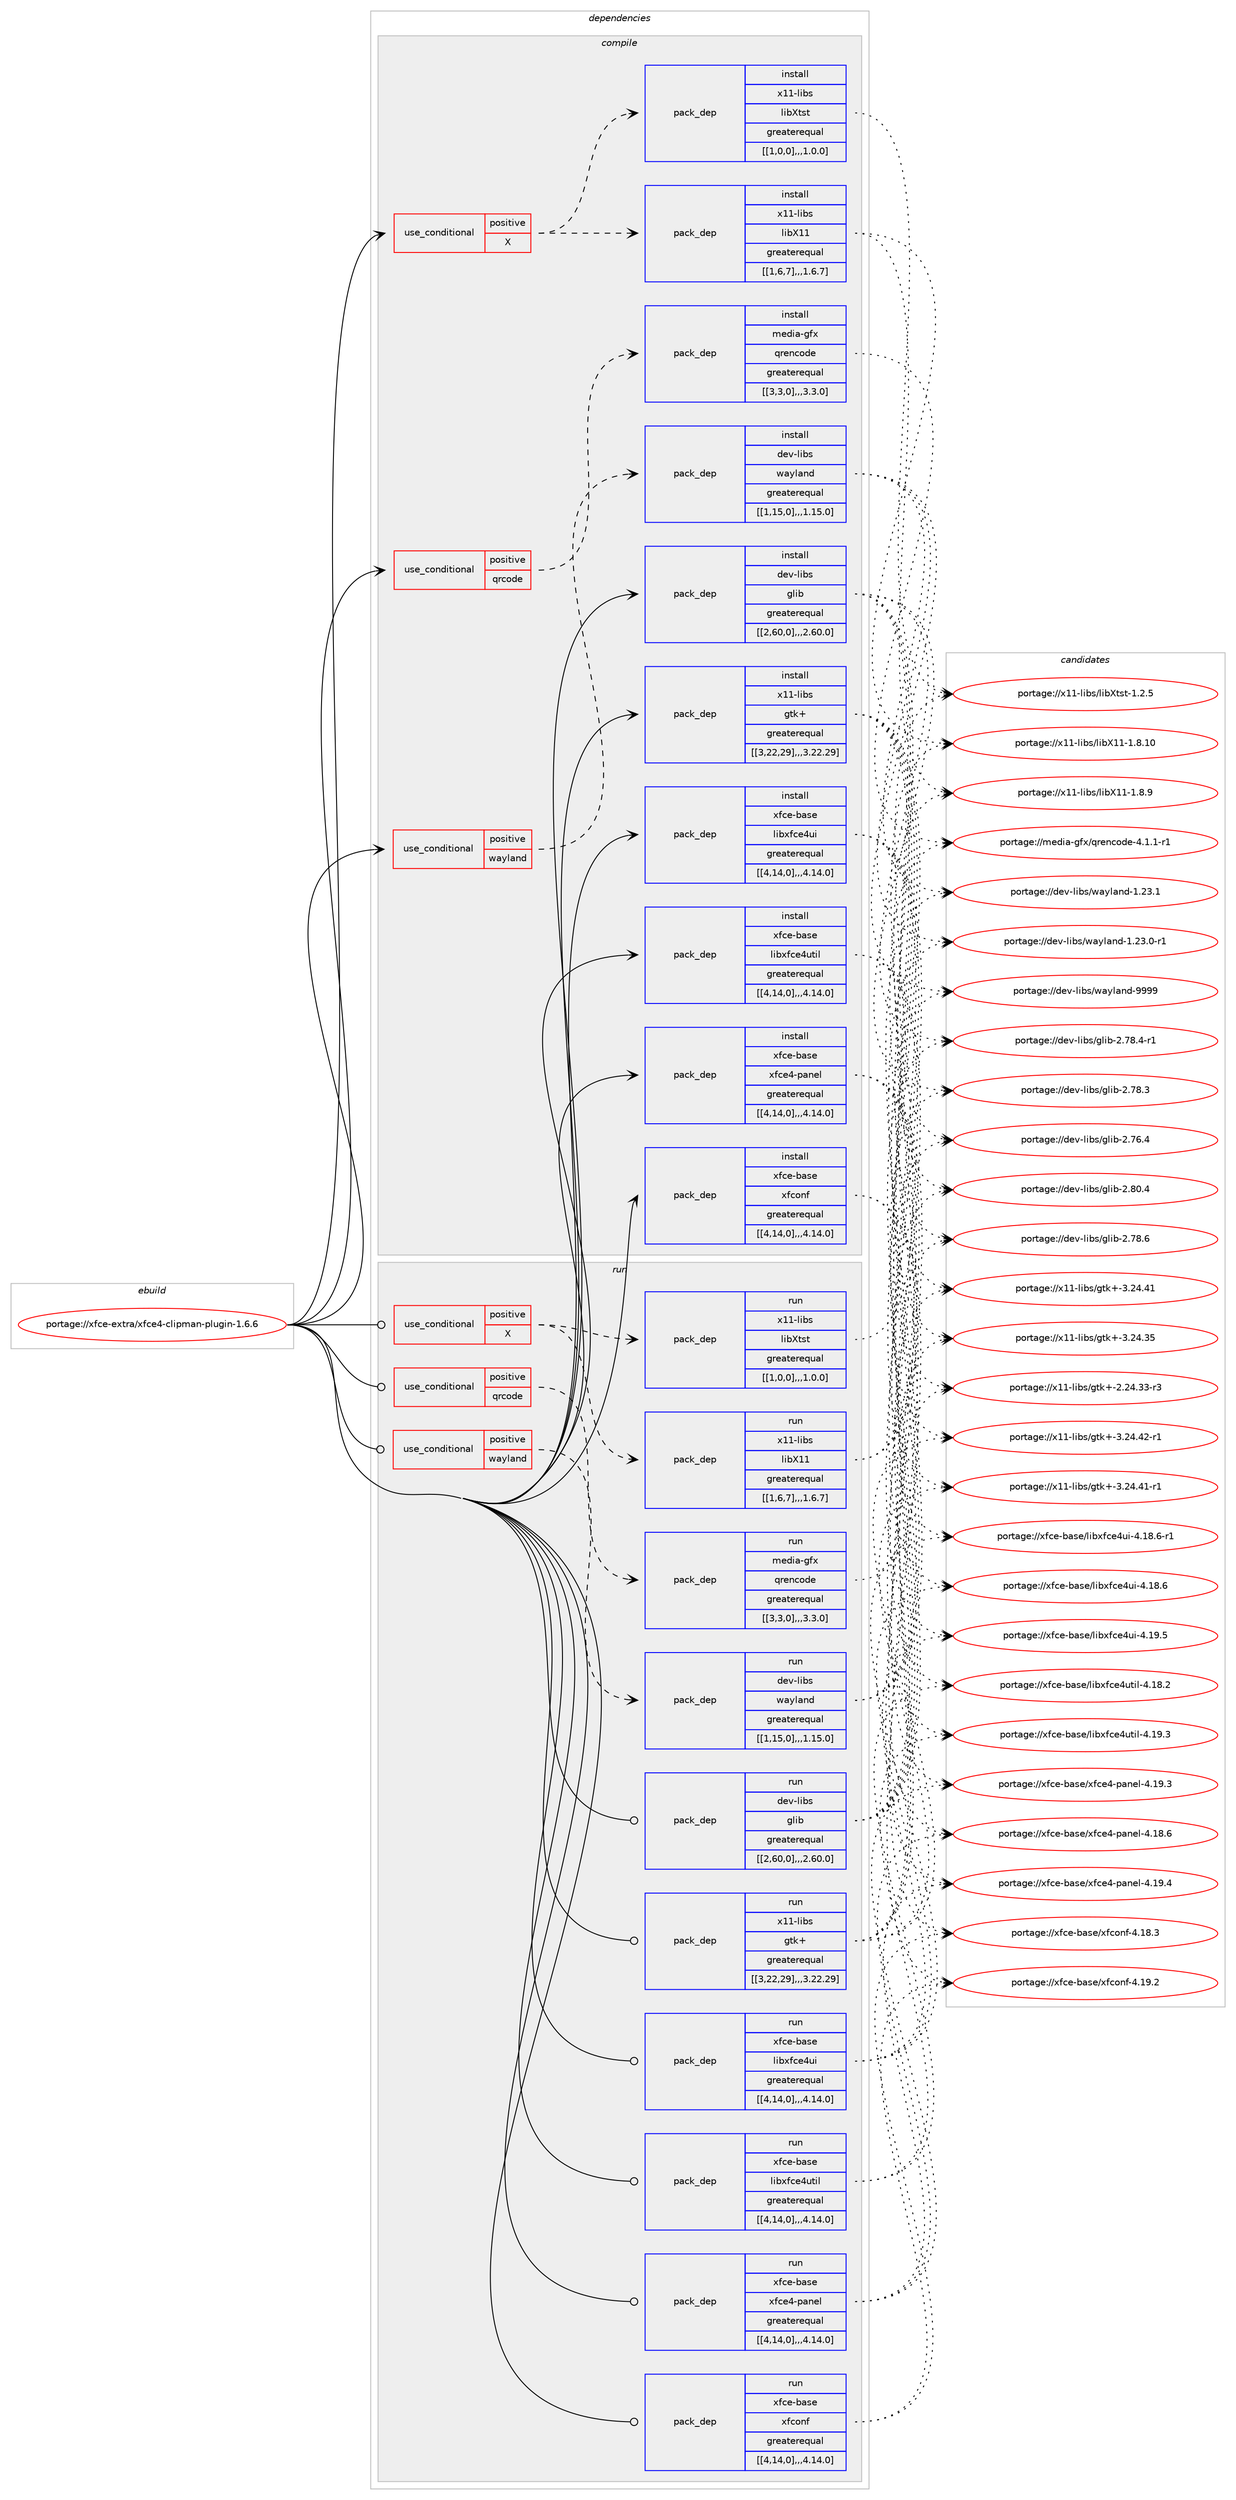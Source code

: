 digraph prolog {

# *************
# Graph options
# *************

newrank=true;
concentrate=true;
compound=true;
graph [rankdir=LR,fontname=Helvetica,fontsize=10,ranksep=1.5];#, ranksep=2.5, nodesep=0.2];
edge  [arrowhead=vee];
node  [fontname=Helvetica,fontsize=10];

# **********
# The ebuild
# **********

subgraph cluster_leftcol {
color=gray;
label=<<i>ebuild</i>>;
id [label="portage://xfce-extra/xfce4-clipman-plugin-1.6.6", color=red, width=4, href="../xfce-extra/xfce4-clipman-plugin-1.6.6.svg"];
}

# ****************
# The dependencies
# ****************

subgraph cluster_midcol {
color=gray;
label=<<i>dependencies</i>>;
subgraph cluster_compile {
fillcolor="#eeeeee";
style=filled;
label=<<i>compile</i>>;
subgraph cond12737 {
dependency37287 [label=<<TABLE BORDER="0" CELLBORDER="1" CELLSPACING="0" CELLPADDING="4"><TR><TD ROWSPAN="3" CELLPADDING="10">use_conditional</TD></TR><TR><TD>positive</TD></TR><TR><TD>X</TD></TR></TABLE>>, shape=none, color=red];
subgraph pack24302 {
dependency37288 [label=<<TABLE BORDER="0" CELLBORDER="1" CELLSPACING="0" CELLPADDING="4" WIDTH="220"><TR><TD ROWSPAN="6" CELLPADDING="30">pack_dep</TD></TR><TR><TD WIDTH="110">install</TD></TR><TR><TD>x11-libs</TD></TR><TR><TD>libX11</TD></TR><TR><TD>greaterequal</TD></TR><TR><TD>[[1,6,7],,,1.6.7]</TD></TR></TABLE>>, shape=none, color=blue];
}
dependency37287:e -> dependency37288:w [weight=20,style="dashed",arrowhead="vee"];
subgraph pack24303 {
dependency37289 [label=<<TABLE BORDER="0" CELLBORDER="1" CELLSPACING="0" CELLPADDING="4" WIDTH="220"><TR><TD ROWSPAN="6" CELLPADDING="30">pack_dep</TD></TR><TR><TD WIDTH="110">install</TD></TR><TR><TD>x11-libs</TD></TR><TR><TD>libXtst</TD></TR><TR><TD>greaterequal</TD></TR><TR><TD>[[1,0,0],,,1.0.0]</TD></TR></TABLE>>, shape=none, color=blue];
}
dependency37287:e -> dependency37289:w [weight=20,style="dashed",arrowhead="vee"];
}
id:e -> dependency37287:w [weight=20,style="solid",arrowhead="vee"];
subgraph cond12738 {
dependency37290 [label=<<TABLE BORDER="0" CELLBORDER="1" CELLSPACING="0" CELLPADDING="4"><TR><TD ROWSPAN="3" CELLPADDING="10">use_conditional</TD></TR><TR><TD>positive</TD></TR><TR><TD>qrcode</TD></TR></TABLE>>, shape=none, color=red];
subgraph pack24304 {
dependency37291 [label=<<TABLE BORDER="0" CELLBORDER="1" CELLSPACING="0" CELLPADDING="4" WIDTH="220"><TR><TD ROWSPAN="6" CELLPADDING="30">pack_dep</TD></TR><TR><TD WIDTH="110">install</TD></TR><TR><TD>media-gfx</TD></TR><TR><TD>qrencode</TD></TR><TR><TD>greaterequal</TD></TR><TR><TD>[[3,3,0],,,3.3.0]</TD></TR></TABLE>>, shape=none, color=blue];
}
dependency37290:e -> dependency37291:w [weight=20,style="dashed",arrowhead="vee"];
}
id:e -> dependency37290:w [weight=20,style="solid",arrowhead="vee"];
subgraph cond12739 {
dependency37292 [label=<<TABLE BORDER="0" CELLBORDER="1" CELLSPACING="0" CELLPADDING="4"><TR><TD ROWSPAN="3" CELLPADDING="10">use_conditional</TD></TR><TR><TD>positive</TD></TR><TR><TD>wayland</TD></TR></TABLE>>, shape=none, color=red];
subgraph pack24305 {
dependency37293 [label=<<TABLE BORDER="0" CELLBORDER="1" CELLSPACING="0" CELLPADDING="4" WIDTH="220"><TR><TD ROWSPAN="6" CELLPADDING="30">pack_dep</TD></TR><TR><TD WIDTH="110">install</TD></TR><TR><TD>dev-libs</TD></TR><TR><TD>wayland</TD></TR><TR><TD>greaterequal</TD></TR><TR><TD>[[1,15,0],,,1.15.0]</TD></TR></TABLE>>, shape=none, color=blue];
}
dependency37292:e -> dependency37293:w [weight=20,style="dashed",arrowhead="vee"];
}
id:e -> dependency37292:w [weight=20,style="solid",arrowhead="vee"];
subgraph pack24306 {
dependency37294 [label=<<TABLE BORDER="0" CELLBORDER="1" CELLSPACING="0" CELLPADDING="4" WIDTH="220"><TR><TD ROWSPAN="6" CELLPADDING="30">pack_dep</TD></TR><TR><TD WIDTH="110">install</TD></TR><TR><TD>dev-libs</TD></TR><TR><TD>glib</TD></TR><TR><TD>greaterequal</TD></TR><TR><TD>[[2,60,0],,,2.60.0]</TD></TR></TABLE>>, shape=none, color=blue];
}
id:e -> dependency37294:w [weight=20,style="solid",arrowhead="vee"];
subgraph pack24307 {
dependency37295 [label=<<TABLE BORDER="0" CELLBORDER="1" CELLSPACING="0" CELLPADDING="4" WIDTH="220"><TR><TD ROWSPAN="6" CELLPADDING="30">pack_dep</TD></TR><TR><TD WIDTH="110">install</TD></TR><TR><TD>x11-libs</TD></TR><TR><TD>gtk+</TD></TR><TR><TD>greaterequal</TD></TR><TR><TD>[[3,22,29],,,3.22.29]</TD></TR></TABLE>>, shape=none, color=blue];
}
id:e -> dependency37295:w [weight=20,style="solid",arrowhead="vee"];
subgraph pack24308 {
dependency37296 [label=<<TABLE BORDER="0" CELLBORDER="1" CELLSPACING="0" CELLPADDING="4" WIDTH="220"><TR><TD ROWSPAN="6" CELLPADDING="30">pack_dep</TD></TR><TR><TD WIDTH="110">install</TD></TR><TR><TD>xfce-base</TD></TR><TR><TD>libxfce4ui</TD></TR><TR><TD>greaterequal</TD></TR><TR><TD>[[4,14,0],,,4.14.0]</TD></TR></TABLE>>, shape=none, color=blue];
}
id:e -> dependency37296:w [weight=20,style="solid",arrowhead="vee"];
subgraph pack24309 {
dependency37297 [label=<<TABLE BORDER="0" CELLBORDER="1" CELLSPACING="0" CELLPADDING="4" WIDTH="220"><TR><TD ROWSPAN="6" CELLPADDING="30">pack_dep</TD></TR><TR><TD WIDTH="110">install</TD></TR><TR><TD>xfce-base</TD></TR><TR><TD>libxfce4util</TD></TR><TR><TD>greaterequal</TD></TR><TR><TD>[[4,14,0],,,4.14.0]</TD></TR></TABLE>>, shape=none, color=blue];
}
id:e -> dependency37297:w [weight=20,style="solid",arrowhead="vee"];
subgraph pack24310 {
dependency37298 [label=<<TABLE BORDER="0" CELLBORDER="1" CELLSPACING="0" CELLPADDING="4" WIDTH="220"><TR><TD ROWSPAN="6" CELLPADDING="30">pack_dep</TD></TR><TR><TD WIDTH="110">install</TD></TR><TR><TD>xfce-base</TD></TR><TR><TD>xfce4-panel</TD></TR><TR><TD>greaterequal</TD></TR><TR><TD>[[4,14,0],,,4.14.0]</TD></TR></TABLE>>, shape=none, color=blue];
}
id:e -> dependency37298:w [weight=20,style="solid",arrowhead="vee"];
subgraph pack24311 {
dependency37299 [label=<<TABLE BORDER="0" CELLBORDER="1" CELLSPACING="0" CELLPADDING="4" WIDTH="220"><TR><TD ROWSPAN="6" CELLPADDING="30">pack_dep</TD></TR><TR><TD WIDTH="110">install</TD></TR><TR><TD>xfce-base</TD></TR><TR><TD>xfconf</TD></TR><TR><TD>greaterequal</TD></TR><TR><TD>[[4,14,0],,,4.14.0]</TD></TR></TABLE>>, shape=none, color=blue];
}
id:e -> dependency37299:w [weight=20,style="solid",arrowhead="vee"];
}
subgraph cluster_compileandrun {
fillcolor="#eeeeee";
style=filled;
label=<<i>compile and run</i>>;
}
subgraph cluster_run {
fillcolor="#eeeeee";
style=filled;
label=<<i>run</i>>;
subgraph cond12740 {
dependency37300 [label=<<TABLE BORDER="0" CELLBORDER="1" CELLSPACING="0" CELLPADDING="4"><TR><TD ROWSPAN="3" CELLPADDING="10">use_conditional</TD></TR><TR><TD>positive</TD></TR><TR><TD>X</TD></TR></TABLE>>, shape=none, color=red];
subgraph pack24312 {
dependency37301 [label=<<TABLE BORDER="0" CELLBORDER="1" CELLSPACING="0" CELLPADDING="4" WIDTH="220"><TR><TD ROWSPAN="6" CELLPADDING="30">pack_dep</TD></TR><TR><TD WIDTH="110">run</TD></TR><TR><TD>x11-libs</TD></TR><TR><TD>libX11</TD></TR><TR><TD>greaterequal</TD></TR><TR><TD>[[1,6,7],,,1.6.7]</TD></TR></TABLE>>, shape=none, color=blue];
}
dependency37300:e -> dependency37301:w [weight=20,style="dashed",arrowhead="vee"];
subgraph pack24313 {
dependency37302 [label=<<TABLE BORDER="0" CELLBORDER="1" CELLSPACING="0" CELLPADDING="4" WIDTH="220"><TR><TD ROWSPAN="6" CELLPADDING="30">pack_dep</TD></TR><TR><TD WIDTH="110">run</TD></TR><TR><TD>x11-libs</TD></TR><TR><TD>libXtst</TD></TR><TR><TD>greaterequal</TD></TR><TR><TD>[[1,0,0],,,1.0.0]</TD></TR></TABLE>>, shape=none, color=blue];
}
dependency37300:e -> dependency37302:w [weight=20,style="dashed",arrowhead="vee"];
}
id:e -> dependency37300:w [weight=20,style="solid",arrowhead="odot"];
subgraph cond12741 {
dependency37303 [label=<<TABLE BORDER="0" CELLBORDER="1" CELLSPACING="0" CELLPADDING="4"><TR><TD ROWSPAN="3" CELLPADDING="10">use_conditional</TD></TR><TR><TD>positive</TD></TR><TR><TD>qrcode</TD></TR></TABLE>>, shape=none, color=red];
subgraph pack24314 {
dependency37304 [label=<<TABLE BORDER="0" CELLBORDER="1" CELLSPACING="0" CELLPADDING="4" WIDTH="220"><TR><TD ROWSPAN="6" CELLPADDING="30">pack_dep</TD></TR><TR><TD WIDTH="110">run</TD></TR><TR><TD>media-gfx</TD></TR><TR><TD>qrencode</TD></TR><TR><TD>greaterequal</TD></TR><TR><TD>[[3,3,0],,,3.3.0]</TD></TR></TABLE>>, shape=none, color=blue];
}
dependency37303:e -> dependency37304:w [weight=20,style="dashed",arrowhead="vee"];
}
id:e -> dependency37303:w [weight=20,style="solid",arrowhead="odot"];
subgraph cond12742 {
dependency37305 [label=<<TABLE BORDER="0" CELLBORDER="1" CELLSPACING="0" CELLPADDING="4"><TR><TD ROWSPAN="3" CELLPADDING="10">use_conditional</TD></TR><TR><TD>positive</TD></TR><TR><TD>wayland</TD></TR></TABLE>>, shape=none, color=red];
subgraph pack24315 {
dependency37306 [label=<<TABLE BORDER="0" CELLBORDER="1" CELLSPACING="0" CELLPADDING="4" WIDTH="220"><TR><TD ROWSPAN="6" CELLPADDING="30">pack_dep</TD></TR><TR><TD WIDTH="110">run</TD></TR><TR><TD>dev-libs</TD></TR><TR><TD>wayland</TD></TR><TR><TD>greaterequal</TD></TR><TR><TD>[[1,15,0],,,1.15.0]</TD></TR></TABLE>>, shape=none, color=blue];
}
dependency37305:e -> dependency37306:w [weight=20,style="dashed",arrowhead="vee"];
}
id:e -> dependency37305:w [weight=20,style="solid",arrowhead="odot"];
subgraph pack24316 {
dependency37307 [label=<<TABLE BORDER="0" CELLBORDER="1" CELLSPACING="0" CELLPADDING="4" WIDTH="220"><TR><TD ROWSPAN="6" CELLPADDING="30">pack_dep</TD></TR><TR><TD WIDTH="110">run</TD></TR><TR><TD>dev-libs</TD></TR><TR><TD>glib</TD></TR><TR><TD>greaterequal</TD></TR><TR><TD>[[2,60,0],,,2.60.0]</TD></TR></TABLE>>, shape=none, color=blue];
}
id:e -> dependency37307:w [weight=20,style="solid",arrowhead="odot"];
subgraph pack24317 {
dependency37308 [label=<<TABLE BORDER="0" CELLBORDER="1" CELLSPACING="0" CELLPADDING="4" WIDTH="220"><TR><TD ROWSPAN="6" CELLPADDING="30">pack_dep</TD></TR><TR><TD WIDTH="110">run</TD></TR><TR><TD>x11-libs</TD></TR><TR><TD>gtk+</TD></TR><TR><TD>greaterequal</TD></TR><TR><TD>[[3,22,29],,,3.22.29]</TD></TR></TABLE>>, shape=none, color=blue];
}
id:e -> dependency37308:w [weight=20,style="solid",arrowhead="odot"];
subgraph pack24318 {
dependency37309 [label=<<TABLE BORDER="0" CELLBORDER="1" CELLSPACING="0" CELLPADDING="4" WIDTH="220"><TR><TD ROWSPAN="6" CELLPADDING="30">pack_dep</TD></TR><TR><TD WIDTH="110">run</TD></TR><TR><TD>xfce-base</TD></TR><TR><TD>libxfce4ui</TD></TR><TR><TD>greaterequal</TD></TR><TR><TD>[[4,14,0],,,4.14.0]</TD></TR></TABLE>>, shape=none, color=blue];
}
id:e -> dependency37309:w [weight=20,style="solid",arrowhead="odot"];
subgraph pack24319 {
dependency37310 [label=<<TABLE BORDER="0" CELLBORDER="1" CELLSPACING="0" CELLPADDING="4" WIDTH="220"><TR><TD ROWSPAN="6" CELLPADDING="30">pack_dep</TD></TR><TR><TD WIDTH="110">run</TD></TR><TR><TD>xfce-base</TD></TR><TR><TD>libxfce4util</TD></TR><TR><TD>greaterequal</TD></TR><TR><TD>[[4,14,0],,,4.14.0]</TD></TR></TABLE>>, shape=none, color=blue];
}
id:e -> dependency37310:w [weight=20,style="solid",arrowhead="odot"];
subgraph pack24320 {
dependency37311 [label=<<TABLE BORDER="0" CELLBORDER="1" CELLSPACING="0" CELLPADDING="4" WIDTH="220"><TR><TD ROWSPAN="6" CELLPADDING="30">pack_dep</TD></TR><TR><TD WIDTH="110">run</TD></TR><TR><TD>xfce-base</TD></TR><TR><TD>xfce4-panel</TD></TR><TR><TD>greaterequal</TD></TR><TR><TD>[[4,14,0],,,4.14.0]</TD></TR></TABLE>>, shape=none, color=blue];
}
id:e -> dependency37311:w [weight=20,style="solid",arrowhead="odot"];
subgraph pack24321 {
dependency37312 [label=<<TABLE BORDER="0" CELLBORDER="1" CELLSPACING="0" CELLPADDING="4" WIDTH="220"><TR><TD ROWSPAN="6" CELLPADDING="30">pack_dep</TD></TR><TR><TD WIDTH="110">run</TD></TR><TR><TD>xfce-base</TD></TR><TR><TD>xfconf</TD></TR><TR><TD>greaterequal</TD></TR><TR><TD>[[4,14,0],,,4.14.0]</TD></TR></TABLE>>, shape=none, color=blue];
}
id:e -> dependency37312:w [weight=20,style="solid",arrowhead="odot"];
}
}

# **************
# The candidates
# **************

subgraph cluster_choices {
rank=same;
color=gray;
label=<<i>candidates</i>>;

subgraph choice24302 {
color=black;
nodesep=1;
choice12049494510810598115471081059888494945494656464948 [label="portage://x11-libs/libX11-1.8.10", color=red, width=4,href="../x11-libs/libX11-1.8.10.svg"];
choice120494945108105981154710810598884949454946564657 [label="portage://x11-libs/libX11-1.8.9", color=red, width=4,href="../x11-libs/libX11-1.8.9.svg"];
dependency37288:e -> choice12049494510810598115471081059888494945494656464948:w [style=dotted,weight="100"];
dependency37288:e -> choice120494945108105981154710810598884949454946564657:w [style=dotted,weight="100"];
}
subgraph choice24303 {
color=black;
nodesep=1;
choice12049494510810598115471081059888116115116454946504653 [label="portage://x11-libs/libXtst-1.2.5", color=red, width=4,href="../x11-libs/libXtst-1.2.5.svg"];
dependency37289:e -> choice12049494510810598115471081059888116115116454946504653:w [style=dotted,weight="100"];
}
subgraph choice24304 {
color=black;
nodesep=1;
choice109101100105974510310212047113114101110991111001014552464946494511449 [label="portage://media-gfx/qrencode-4.1.1-r1", color=red, width=4,href="../media-gfx/qrencode-4.1.1-r1.svg"];
dependency37291:e -> choice109101100105974510310212047113114101110991111001014552464946494511449:w [style=dotted,weight="100"];
}
subgraph choice24305 {
color=black;
nodesep=1;
choice10010111845108105981154711997121108971101004557575757 [label="portage://dev-libs/wayland-9999", color=red, width=4,href="../dev-libs/wayland-9999.svg"];
choice100101118451081059811547119971211089711010045494650514649 [label="portage://dev-libs/wayland-1.23.1", color=red, width=4,href="../dev-libs/wayland-1.23.1.svg"];
choice1001011184510810598115471199712110897110100454946505146484511449 [label="portage://dev-libs/wayland-1.23.0-r1", color=red, width=4,href="../dev-libs/wayland-1.23.0-r1.svg"];
dependency37293:e -> choice10010111845108105981154711997121108971101004557575757:w [style=dotted,weight="100"];
dependency37293:e -> choice100101118451081059811547119971211089711010045494650514649:w [style=dotted,weight="100"];
dependency37293:e -> choice1001011184510810598115471199712110897110100454946505146484511449:w [style=dotted,weight="100"];
}
subgraph choice24306 {
color=black;
nodesep=1;
choice1001011184510810598115471031081059845504656484652 [label="portage://dev-libs/glib-2.80.4", color=red, width=4,href="../dev-libs/glib-2.80.4.svg"];
choice1001011184510810598115471031081059845504655564654 [label="portage://dev-libs/glib-2.78.6", color=red, width=4,href="../dev-libs/glib-2.78.6.svg"];
choice10010111845108105981154710310810598455046555646524511449 [label="portage://dev-libs/glib-2.78.4-r1", color=red, width=4,href="../dev-libs/glib-2.78.4-r1.svg"];
choice1001011184510810598115471031081059845504655564651 [label="portage://dev-libs/glib-2.78.3", color=red, width=4,href="../dev-libs/glib-2.78.3.svg"];
choice1001011184510810598115471031081059845504655544652 [label="portage://dev-libs/glib-2.76.4", color=red, width=4,href="../dev-libs/glib-2.76.4.svg"];
dependency37294:e -> choice1001011184510810598115471031081059845504656484652:w [style=dotted,weight="100"];
dependency37294:e -> choice1001011184510810598115471031081059845504655564654:w [style=dotted,weight="100"];
dependency37294:e -> choice10010111845108105981154710310810598455046555646524511449:w [style=dotted,weight="100"];
dependency37294:e -> choice1001011184510810598115471031081059845504655564651:w [style=dotted,weight="100"];
dependency37294:e -> choice1001011184510810598115471031081059845504655544652:w [style=dotted,weight="100"];
}
subgraph choice24307 {
color=black;
nodesep=1;
choice12049494510810598115471031161074345514650524652504511449 [label="portage://x11-libs/gtk+-3.24.42-r1", color=red, width=4,href="../x11-libs/gtk+-3.24.42-r1.svg"];
choice12049494510810598115471031161074345514650524652494511449 [label="portage://x11-libs/gtk+-3.24.41-r1", color=red, width=4,href="../x11-libs/gtk+-3.24.41-r1.svg"];
choice1204949451081059811547103116107434551465052465249 [label="portage://x11-libs/gtk+-3.24.41", color=red, width=4,href="../x11-libs/gtk+-3.24.41.svg"];
choice1204949451081059811547103116107434551465052465153 [label="portage://x11-libs/gtk+-3.24.35", color=red, width=4,href="../x11-libs/gtk+-3.24.35.svg"];
choice12049494510810598115471031161074345504650524651514511451 [label="portage://x11-libs/gtk+-2.24.33-r3", color=red, width=4,href="../x11-libs/gtk+-2.24.33-r3.svg"];
dependency37295:e -> choice12049494510810598115471031161074345514650524652504511449:w [style=dotted,weight="100"];
dependency37295:e -> choice12049494510810598115471031161074345514650524652494511449:w [style=dotted,weight="100"];
dependency37295:e -> choice1204949451081059811547103116107434551465052465249:w [style=dotted,weight="100"];
dependency37295:e -> choice1204949451081059811547103116107434551465052465153:w [style=dotted,weight="100"];
dependency37295:e -> choice12049494510810598115471031161074345504650524651514511451:w [style=dotted,weight="100"];
}
subgraph choice24308 {
color=black;
nodesep=1;
choice120102991014598971151014710810598120102991015211710545524649574653 [label="portage://xfce-base/libxfce4ui-4.19.5", color=red, width=4,href="../xfce-base/libxfce4ui-4.19.5.svg"];
choice1201029910145989711510147108105981201029910152117105455246495646544511449 [label="portage://xfce-base/libxfce4ui-4.18.6-r1", color=red, width=4,href="../xfce-base/libxfce4ui-4.18.6-r1.svg"];
choice120102991014598971151014710810598120102991015211710545524649564654 [label="portage://xfce-base/libxfce4ui-4.18.6", color=red, width=4,href="../xfce-base/libxfce4ui-4.18.6.svg"];
dependency37296:e -> choice120102991014598971151014710810598120102991015211710545524649574653:w [style=dotted,weight="100"];
dependency37296:e -> choice1201029910145989711510147108105981201029910152117105455246495646544511449:w [style=dotted,weight="100"];
dependency37296:e -> choice120102991014598971151014710810598120102991015211710545524649564654:w [style=dotted,weight="100"];
}
subgraph choice24309 {
color=black;
nodesep=1;
choice120102991014598971151014710810598120102991015211711610510845524649574651 [label="portage://xfce-base/libxfce4util-4.19.3", color=red, width=4,href="../xfce-base/libxfce4util-4.19.3.svg"];
choice120102991014598971151014710810598120102991015211711610510845524649564650 [label="portage://xfce-base/libxfce4util-4.18.2", color=red, width=4,href="../xfce-base/libxfce4util-4.18.2.svg"];
dependency37297:e -> choice120102991014598971151014710810598120102991015211711610510845524649574651:w [style=dotted,weight="100"];
dependency37297:e -> choice120102991014598971151014710810598120102991015211711610510845524649564650:w [style=dotted,weight="100"];
}
subgraph choice24310 {
color=black;
nodesep=1;
choice12010299101459897115101471201029910152451129711010110845524649574652 [label="portage://xfce-base/xfce4-panel-4.19.4", color=red, width=4,href="../xfce-base/xfce4-panel-4.19.4.svg"];
choice12010299101459897115101471201029910152451129711010110845524649574651 [label="portage://xfce-base/xfce4-panel-4.19.3", color=red, width=4,href="../xfce-base/xfce4-panel-4.19.3.svg"];
choice12010299101459897115101471201029910152451129711010110845524649564654 [label="portage://xfce-base/xfce4-panel-4.18.6", color=red, width=4,href="../xfce-base/xfce4-panel-4.18.6.svg"];
dependency37298:e -> choice12010299101459897115101471201029910152451129711010110845524649574652:w [style=dotted,weight="100"];
dependency37298:e -> choice12010299101459897115101471201029910152451129711010110845524649574651:w [style=dotted,weight="100"];
dependency37298:e -> choice12010299101459897115101471201029910152451129711010110845524649564654:w [style=dotted,weight="100"];
}
subgraph choice24311 {
color=black;
nodesep=1;
choice12010299101459897115101471201029911111010245524649574650 [label="portage://xfce-base/xfconf-4.19.2", color=red, width=4,href="../xfce-base/xfconf-4.19.2.svg"];
choice12010299101459897115101471201029911111010245524649564651 [label="portage://xfce-base/xfconf-4.18.3", color=red, width=4,href="../xfce-base/xfconf-4.18.3.svg"];
dependency37299:e -> choice12010299101459897115101471201029911111010245524649574650:w [style=dotted,weight="100"];
dependency37299:e -> choice12010299101459897115101471201029911111010245524649564651:w [style=dotted,weight="100"];
}
subgraph choice24312 {
color=black;
nodesep=1;
choice12049494510810598115471081059888494945494656464948 [label="portage://x11-libs/libX11-1.8.10", color=red, width=4,href="../x11-libs/libX11-1.8.10.svg"];
choice120494945108105981154710810598884949454946564657 [label="portage://x11-libs/libX11-1.8.9", color=red, width=4,href="../x11-libs/libX11-1.8.9.svg"];
dependency37301:e -> choice12049494510810598115471081059888494945494656464948:w [style=dotted,weight="100"];
dependency37301:e -> choice120494945108105981154710810598884949454946564657:w [style=dotted,weight="100"];
}
subgraph choice24313 {
color=black;
nodesep=1;
choice12049494510810598115471081059888116115116454946504653 [label="portage://x11-libs/libXtst-1.2.5", color=red, width=4,href="../x11-libs/libXtst-1.2.5.svg"];
dependency37302:e -> choice12049494510810598115471081059888116115116454946504653:w [style=dotted,weight="100"];
}
subgraph choice24314 {
color=black;
nodesep=1;
choice109101100105974510310212047113114101110991111001014552464946494511449 [label="portage://media-gfx/qrencode-4.1.1-r1", color=red, width=4,href="../media-gfx/qrencode-4.1.1-r1.svg"];
dependency37304:e -> choice109101100105974510310212047113114101110991111001014552464946494511449:w [style=dotted,weight="100"];
}
subgraph choice24315 {
color=black;
nodesep=1;
choice10010111845108105981154711997121108971101004557575757 [label="portage://dev-libs/wayland-9999", color=red, width=4,href="../dev-libs/wayland-9999.svg"];
choice100101118451081059811547119971211089711010045494650514649 [label="portage://dev-libs/wayland-1.23.1", color=red, width=4,href="../dev-libs/wayland-1.23.1.svg"];
choice1001011184510810598115471199712110897110100454946505146484511449 [label="portage://dev-libs/wayland-1.23.0-r1", color=red, width=4,href="../dev-libs/wayland-1.23.0-r1.svg"];
dependency37306:e -> choice10010111845108105981154711997121108971101004557575757:w [style=dotted,weight="100"];
dependency37306:e -> choice100101118451081059811547119971211089711010045494650514649:w [style=dotted,weight="100"];
dependency37306:e -> choice1001011184510810598115471199712110897110100454946505146484511449:w [style=dotted,weight="100"];
}
subgraph choice24316 {
color=black;
nodesep=1;
choice1001011184510810598115471031081059845504656484652 [label="portage://dev-libs/glib-2.80.4", color=red, width=4,href="../dev-libs/glib-2.80.4.svg"];
choice1001011184510810598115471031081059845504655564654 [label="portage://dev-libs/glib-2.78.6", color=red, width=4,href="../dev-libs/glib-2.78.6.svg"];
choice10010111845108105981154710310810598455046555646524511449 [label="portage://dev-libs/glib-2.78.4-r1", color=red, width=4,href="../dev-libs/glib-2.78.4-r1.svg"];
choice1001011184510810598115471031081059845504655564651 [label="portage://dev-libs/glib-2.78.3", color=red, width=4,href="../dev-libs/glib-2.78.3.svg"];
choice1001011184510810598115471031081059845504655544652 [label="portage://dev-libs/glib-2.76.4", color=red, width=4,href="../dev-libs/glib-2.76.4.svg"];
dependency37307:e -> choice1001011184510810598115471031081059845504656484652:w [style=dotted,weight="100"];
dependency37307:e -> choice1001011184510810598115471031081059845504655564654:w [style=dotted,weight="100"];
dependency37307:e -> choice10010111845108105981154710310810598455046555646524511449:w [style=dotted,weight="100"];
dependency37307:e -> choice1001011184510810598115471031081059845504655564651:w [style=dotted,weight="100"];
dependency37307:e -> choice1001011184510810598115471031081059845504655544652:w [style=dotted,weight="100"];
}
subgraph choice24317 {
color=black;
nodesep=1;
choice12049494510810598115471031161074345514650524652504511449 [label="portage://x11-libs/gtk+-3.24.42-r1", color=red, width=4,href="../x11-libs/gtk+-3.24.42-r1.svg"];
choice12049494510810598115471031161074345514650524652494511449 [label="portage://x11-libs/gtk+-3.24.41-r1", color=red, width=4,href="../x11-libs/gtk+-3.24.41-r1.svg"];
choice1204949451081059811547103116107434551465052465249 [label="portage://x11-libs/gtk+-3.24.41", color=red, width=4,href="../x11-libs/gtk+-3.24.41.svg"];
choice1204949451081059811547103116107434551465052465153 [label="portage://x11-libs/gtk+-3.24.35", color=red, width=4,href="../x11-libs/gtk+-3.24.35.svg"];
choice12049494510810598115471031161074345504650524651514511451 [label="portage://x11-libs/gtk+-2.24.33-r3", color=red, width=4,href="../x11-libs/gtk+-2.24.33-r3.svg"];
dependency37308:e -> choice12049494510810598115471031161074345514650524652504511449:w [style=dotted,weight="100"];
dependency37308:e -> choice12049494510810598115471031161074345514650524652494511449:w [style=dotted,weight="100"];
dependency37308:e -> choice1204949451081059811547103116107434551465052465249:w [style=dotted,weight="100"];
dependency37308:e -> choice1204949451081059811547103116107434551465052465153:w [style=dotted,weight="100"];
dependency37308:e -> choice12049494510810598115471031161074345504650524651514511451:w [style=dotted,weight="100"];
}
subgraph choice24318 {
color=black;
nodesep=1;
choice120102991014598971151014710810598120102991015211710545524649574653 [label="portage://xfce-base/libxfce4ui-4.19.5", color=red, width=4,href="../xfce-base/libxfce4ui-4.19.5.svg"];
choice1201029910145989711510147108105981201029910152117105455246495646544511449 [label="portage://xfce-base/libxfce4ui-4.18.6-r1", color=red, width=4,href="../xfce-base/libxfce4ui-4.18.6-r1.svg"];
choice120102991014598971151014710810598120102991015211710545524649564654 [label="portage://xfce-base/libxfce4ui-4.18.6", color=red, width=4,href="../xfce-base/libxfce4ui-4.18.6.svg"];
dependency37309:e -> choice120102991014598971151014710810598120102991015211710545524649574653:w [style=dotted,weight="100"];
dependency37309:e -> choice1201029910145989711510147108105981201029910152117105455246495646544511449:w [style=dotted,weight="100"];
dependency37309:e -> choice120102991014598971151014710810598120102991015211710545524649564654:w [style=dotted,weight="100"];
}
subgraph choice24319 {
color=black;
nodesep=1;
choice120102991014598971151014710810598120102991015211711610510845524649574651 [label="portage://xfce-base/libxfce4util-4.19.3", color=red, width=4,href="../xfce-base/libxfce4util-4.19.3.svg"];
choice120102991014598971151014710810598120102991015211711610510845524649564650 [label="portage://xfce-base/libxfce4util-4.18.2", color=red, width=4,href="../xfce-base/libxfce4util-4.18.2.svg"];
dependency37310:e -> choice120102991014598971151014710810598120102991015211711610510845524649574651:w [style=dotted,weight="100"];
dependency37310:e -> choice120102991014598971151014710810598120102991015211711610510845524649564650:w [style=dotted,weight="100"];
}
subgraph choice24320 {
color=black;
nodesep=1;
choice12010299101459897115101471201029910152451129711010110845524649574652 [label="portage://xfce-base/xfce4-panel-4.19.4", color=red, width=4,href="../xfce-base/xfce4-panel-4.19.4.svg"];
choice12010299101459897115101471201029910152451129711010110845524649574651 [label="portage://xfce-base/xfce4-panel-4.19.3", color=red, width=4,href="../xfce-base/xfce4-panel-4.19.3.svg"];
choice12010299101459897115101471201029910152451129711010110845524649564654 [label="portage://xfce-base/xfce4-panel-4.18.6", color=red, width=4,href="../xfce-base/xfce4-panel-4.18.6.svg"];
dependency37311:e -> choice12010299101459897115101471201029910152451129711010110845524649574652:w [style=dotted,weight="100"];
dependency37311:e -> choice12010299101459897115101471201029910152451129711010110845524649574651:w [style=dotted,weight="100"];
dependency37311:e -> choice12010299101459897115101471201029910152451129711010110845524649564654:w [style=dotted,weight="100"];
}
subgraph choice24321 {
color=black;
nodesep=1;
choice12010299101459897115101471201029911111010245524649574650 [label="portage://xfce-base/xfconf-4.19.2", color=red, width=4,href="../xfce-base/xfconf-4.19.2.svg"];
choice12010299101459897115101471201029911111010245524649564651 [label="portage://xfce-base/xfconf-4.18.3", color=red, width=4,href="../xfce-base/xfconf-4.18.3.svg"];
dependency37312:e -> choice12010299101459897115101471201029911111010245524649574650:w [style=dotted,weight="100"];
dependency37312:e -> choice12010299101459897115101471201029911111010245524649564651:w [style=dotted,weight="100"];
}
}

}
